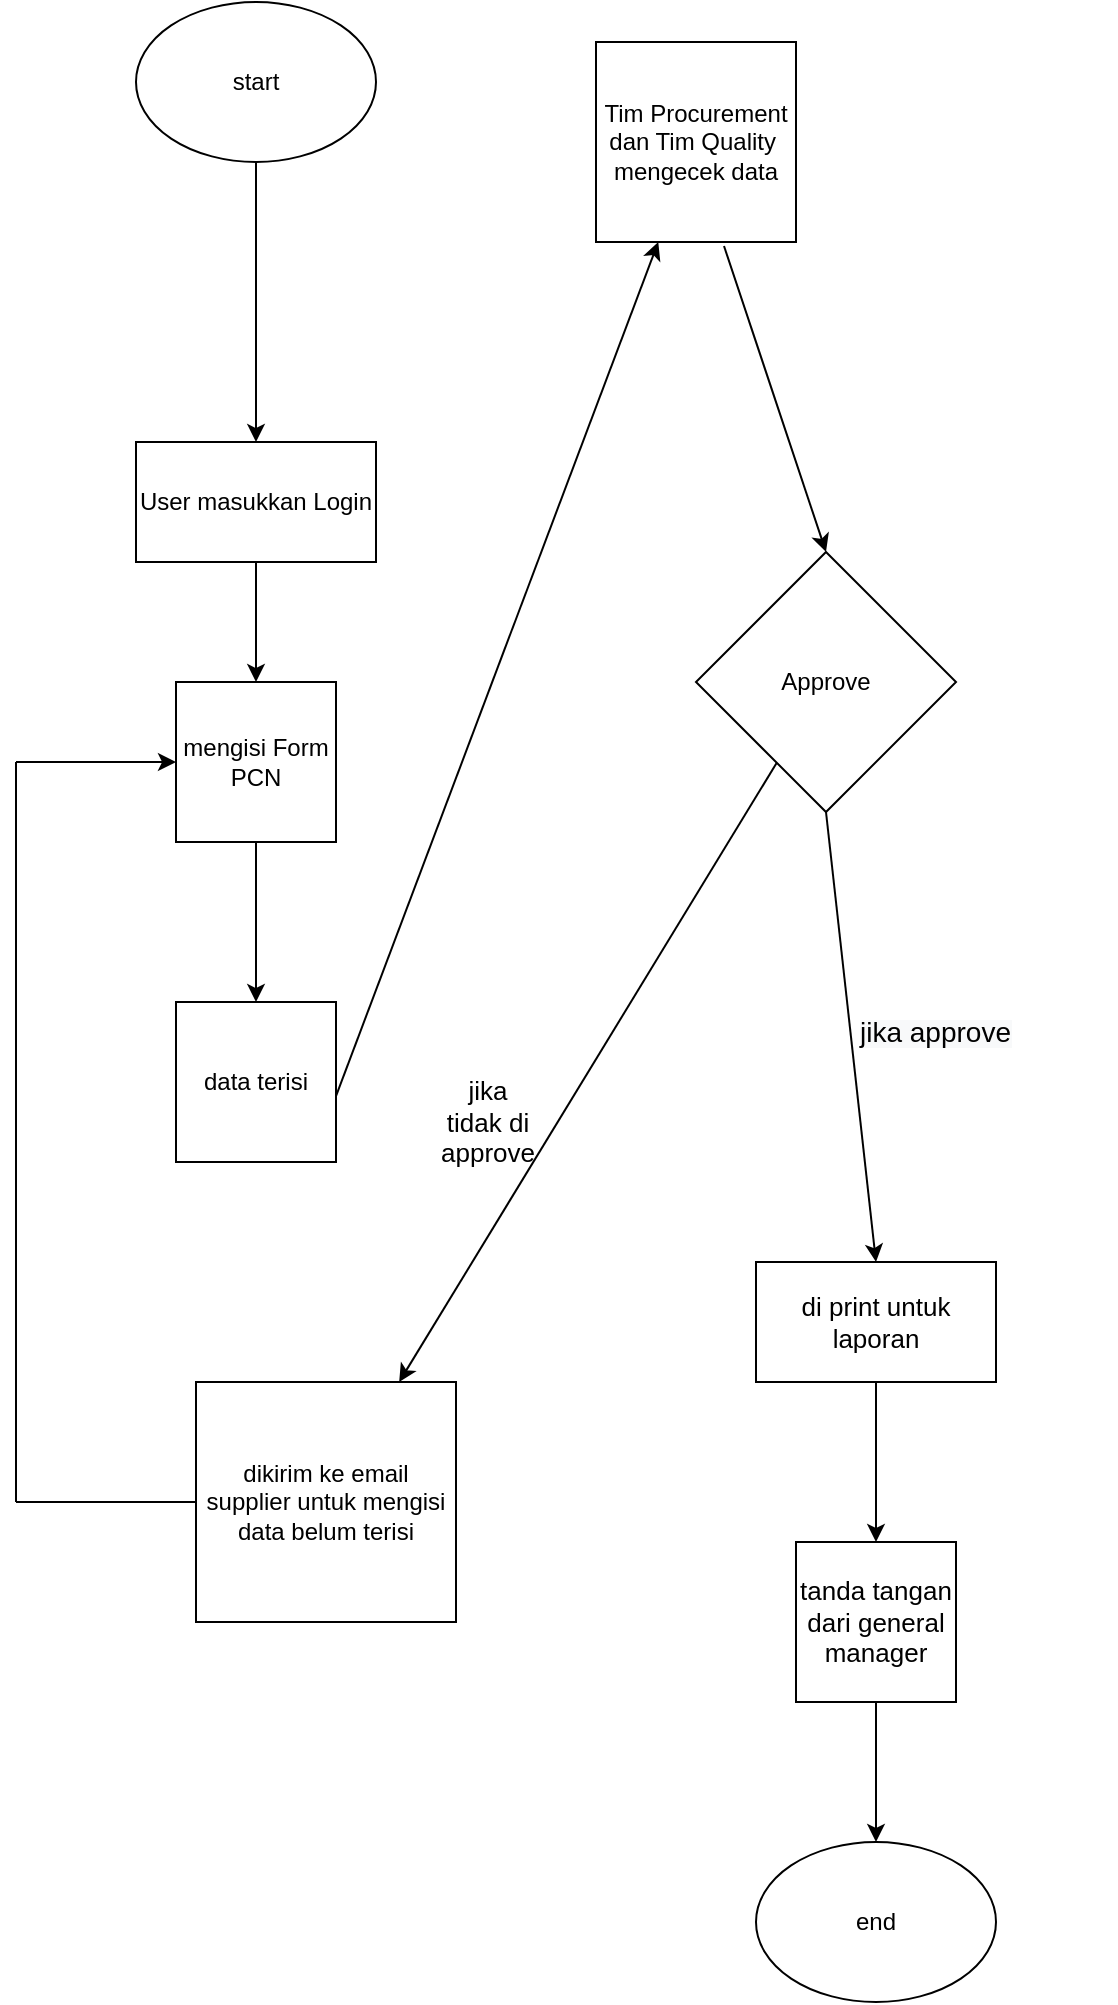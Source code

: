 <mxfile version="20.5.3" type="device"><diagram id="9ZCm1DIIqoyo-kPFBvEN" name="Halaman-1"><mxGraphModel dx="1673" dy="934" grid="1" gridSize="10" guides="1" tooltips="1" connect="1" arrows="1" fold="1" page="1" pageScale="1" pageWidth="827" pageHeight="1169" math="0" shadow="0"><root><mxCell id="0"/><mxCell id="1" parent="0"/><mxCell id="cI4mOwFU-aLUDgMby7QH-1" value="start" style="ellipse;whiteSpace=wrap;html=1;" vertex="1" parent="1"><mxGeometry x="120" y="180" width="120" height="80" as="geometry"/></mxCell><mxCell id="cI4mOwFU-aLUDgMby7QH-2" value="mengisi Form PCN" style="whiteSpace=wrap;html=1;aspect=fixed;" vertex="1" parent="1"><mxGeometry x="140" y="520" width="80" height="80" as="geometry"/></mxCell><mxCell id="cI4mOwFU-aLUDgMby7QH-3" value="" style="endArrow=classic;html=1;rounded=0;exitX=0.5;exitY=0;exitDx=0;exitDy=0;entryX=0.5;entryY=0;entryDx=0;entryDy=0;" edge="1" parent="1" target="cI4mOwFU-aLUDgMby7QH-2"><mxGeometry width="50" height="50" relative="1" as="geometry"><mxPoint x="180" y="460" as="sourcePoint"/><mxPoint x="440" y="480" as="targetPoint"/></mxGeometry></mxCell><mxCell id="cI4mOwFU-aLUDgMby7QH-4" value="data terisi" style="whiteSpace=wrap;html=1;aspect=fixed;" vertex="1" parent="1"><mxGeometry x="140" y="680" width="80" height="80" as="geometry"/></mxCell><mxCell id="cI4mOwFU-aLUDgMby7QH-5" value="" style="endArrow=classic;html=1;rounded=0;exitX=0.25;exitY=1;exitDx=0;exitDy=0;entryX=0.5;entryY=0;entryDx=0;entryDy=0;" edge="1" parent="1" source="cI4mOwFU-aLUDgMby7QH-2" target="cI4mOwFU-aLUDgMby7QH-4"><mxGeometry width="50" height="50" relative="1" as="geometry"><mxPoint x="390" y="510" as="sourcePoint"/><mxPoint x="440" y="460" as="targetPoint"/><Array as="points"><mxPoint x="180" y="600"/></Array></mxGeometry></mxCell><mxCell id="cI4mOwFU-aLUDgMby7QH-6" value="Tim Procurement dan Tim Quality&amp;nbsp;&lt;br&gt;mengecek data" style="whiteSpace=wrap;html=1;aspect=fixed;" vertex="1" parent="1"><mxGeometry x="350" y="200" width="100" height="100" as="geometry"/></mxCell><mxCell id="cI4mOwFU-aLUDgMby7QH-7" value="" style="endArrow=classic;html=1;rounded=0;exitX=1;exitY=0.588;exitDx=0;exitDy=0;exitPerimeter=0;" edge="1" parent="1" source="cI4mOwFU-aLUDgMby7QH-4" target="cI4mOwFU-aLUDgMby7QH-6"><mxGeometry width="50" height="50" relative="1" as="geometry"><mxPoint x="390" y="500" as="sourcePoint"/><mxPoint x="440" y="450" as="targetPoint"/></mxGeometry></mxCell><mxCell id="cI4mOwFU-aLUDgMby7QH-8" style="edgeStyle=orthogonalEdgeStyle;rounded=0;orthogonalLoop=1;jettySize=auto;html=1;exitX=0.5;exitY=0;exitDx=0;exitDy=0;" edge="1" parent="1"><mxGeometry relative="1" as="geometry"><mxPoint x="519" y="540" as="sourcePoint"/><mxPoint x="519" y="540" as="targetPoint"/></mxGeometry></mxCell><mxCell id="cI4mOwFU-aLUDgMby7QH-9" value="Approve" style="rhombus;whiteSpace=wrap;html=1;" vertex="1" parent="1"><mxGeometry x="400" y="455" width="130" height="130" as="geometry"/></mxCell><mxCell id="cI4mOwFU-aLUDgMby7QH-11" value="" style="endArrow=classic;html=1;rounded=0;exitX=0.5;exitY=1;exitDx=0;exitDy=0;" edge="1" parent="1" source="cI4mOwFU-aLUDgMby7QH-9"><mxGeometry width="50" height="50" relative="1" as="geometry"><mxPoint x="390" y="650" as="sourcePoint"/><mxPoint x="490" y="810" as="targetPoint"/></mxGeometry></mxCell><mxCell id="cI4mOwFU-aLUDgMby7QH-12" value="end" style="ellipse;whiteSpace=wrap;html=1;" vertex="1" parent="1"><mxGeometry x="430" y="1100" width="120" height="80" as="geometry"/></mxCell><mxCell id="cI4mOwFU-aLUDgMby7QH-13" value="User masukkan Login" style="rounded=0;whiteSpace=wrap;html=1;" vertex="1" parent="1"><mxGeometry x="120" y="400" width="120" height="60" as="geometry"/></mxCell><mxCell id="cI4mOwFU-aLUDgMby7QH-14" value="" style="endArrow=classic;html=1;rounded=0;exitX=0.5;exitY=1;exitDx=0;exitDy=0;entryX=0.5;entryY=0;entryDx=0;entryDy=0;" edge="1" parent="1" source="cI4mOwFU-aLUDgMby7QH-1" target="cI4mOwFU-aLUDgMby7QH-13"><mxGeometry width="50" height="50" relative="1" as="geometry"><mxPoint x="180" y="340" as="sourcePoint"/><mxPoint x="230" y="290" as="targetPoint"/></mxGeometry></mxCell><mxCell id="cI4mOwFU-aLUDgMby7QH-16" value="&lt;span style=&quot;color: rgb(0, 0, 0); font-family: Helvetica; font-style: normal; font-variant-ligatures: normal; font-variant-caps: normal; font-weight: 400; letter-spacing: normal; orphans: 2; text-align: left; text-indent: 0px; text-transform: none; widows: 2; word-spacing: 0px; -webkit-text-stroke-width: 0px; background-color: rgb(248, 249, 250); text-decoration-thickness: initial; text-decoration-style: initial; text-decoration-color: initial; float: none; display: inline !important;&quot;&gt;&lt;font style=&quot;font-size: 14px;&quot;&gt;jika approve&lt;/font&gt;&lt;/span&gt;" style="text;whiteSpace=wrap;html=1;" vertex="1" parent="1"><mxGeometry x="480" y="680" width="130" height="40" as="geometry"/></mxCell><mxCell id="cI4mOwFU-aLUDgMby7QH-17" value="" style="endArrow=classic;html=1;rounded=0;exitX=0.64;exitY=1.02;exitDx=0;exitDy=0;exitPerimeter=0;entryX=0.5;entryY=0;entryDx=0;entryDy=0;" edge="1" parent="1" source="cI4mOwFU-aLUDgMby7QH-6" target="cI4mOwFU-aLUDgMby7QH-9"><mxGeometry width="50" height="50" relative="1" as="geometry"><mxPoint x="390" y="540" as="sourcePoint"/><mxPoint x="485.593" y="390" as="targetPoint"/></mxGeometry></mxCell><mxCell id="cI4mOwFU-aLUDgMby7QH-18" value="dikirim ke email supplier untuk mengisi data belum terisi" style="rounded=0;whiteSpace=wrap;html=1;" vertex="1" parent="1"><mxGeometry x="150" y="870" width="130" height="120" as="geometry"/></mxCell><mxCell id="cI4mOwFU-aLUDgMby7QH-19" value="" style="endArrow=classic;html=1;rounded=0;" edge="1" parent="1" source="cI4mOwFU-aLUDgMby7QH-9" target="cI4mOwFU-aLUDgMby7QH-18"><mxGeometry width="50" height="50" relative="1" as="geometry"><mxPoint x="330" y="720" as="sourcePoint"/><mxPoint x="440" y="560" as="targetPoint"/></mxGeometry></mxCell><mxCell id="cI4mOwFU-aLUDgMby7QH-22" value="" style="endArrow=none;html=1;rounded=0;entryX=0;entryY=0.5;entryDx=0;entryDy=0;" edge="1" parent="1" target="cI4mOwFU-aLUDgMby7QH-18"><mxGeometry width="50" height="50" relative="1" as="geometry"><mxPoint x="60" y="930" as="sourcePoint"/><mxPoint x="440" y="760" as="targetPoint"/></mxGeometry></mxCell><mxCell id="cI4mOwFU-aLUDgMby7QH-24" value="" style="endArrow=none;html=1;rounded=0;" edge="1" parent="1"><mxGeometry width="50" height="50" relative="1" as="geometry"><mxPoint x="60" y="930" as="sourcePoint"/><mxPoint x="60" y="560" as="targetPoint"/></mxGeometry></mxCell><mxCell id="cI4mOwFU-aLUDgMby7QH-26" value="" style="endArrow=classic;html=1;rounded=0;entryX=0;entryY=0.5;entryDx=0;entryDy=0;" edge="1" parent="1" target="cI4mOwFU-aLUDgMby7QH-2"><mxGeometry width="50" height="50" relative="1" as="geometry"><mxPoint x="60" y="560" as="sourcePoint"/><mxPoint x="440" y="760" as="targetPoint"/></mxGeometry></mxCell><mxCell id="cI4mOwFU-aLUDgMby7QH-27" value="&lt;div style=&quot;text-align: center;&quot;&gt;&lt;span style=&quot;background-color: initial;&quot;&gt;&lt;font style=&quot;font-size: 13px;&quot;&gt;jika tidak di approve&lt;/font&gt;&lt;/span&gt;&lt;/div&gt;" style="text;whiteSpace=wrap;html=1;" vertex="1" parent="1"><mxGeometry x="270" y="710" width="50" height="40" as="geometry"/></mxCell><mxCell id="cI4mOwFU-aLUDgMby7QH-28" value="di print untuk laporan" style="rounded=0;whiteSpace=wrap;html=1;fontSize=13;" vertex="1" parent="1"><mxGeometry x="430" y="810" width="120" height="60" as="geometry"/></mxCell><mxCell id="cI4mOwFU-aLUDgMby7QH-29" value="" style="endArrow=classic;html=1;rounded=0;fontSize=13;exitX=0.5;exitY=1;exitDx=0;exitDy=0;" edge="1" parent="1" source="cI4mOwFU-aLUDgMby7QH-28"><mxGeometry width="50" height="50" relative="1" as="geometry"><mxPoint x="670" y="1070" as="sourcePoint"/><mxPoint x="490" y="950" as="targetPoint"/></mxGeometry></mxCell><mxCell id="cI4mOwFU-aLUDgMby7QH-30" value="tanda tangan dari general manager" style="whiteSpace=wrap;html=1;aspect=fixed;fontSize=13;" vertex="1" parent="1"><mxGeometry x="450" y="950" width="80" height="80" as="geometry"/></mxCell><mxCell id="cI4mOwFU-aLUDgMby7QH-32" value="" style="endArrow=classic;html=1;rounded=0;fontSize=13;exitX=0.5;exitY=1;exitDx=0;exitDy=0;" edge="1" parent="1" source="cI4mOwFU-aLUDgMby7QH-30" target="cI4mOwFU-aLUDgMby7QH-12"><mxGeometry width="50" height="50" relative="1" as="geometry"><mxPoint x="490" y="1040" as="sourcePoint"/><mxPoint x="440" y="940" as="targetPoint"/></mxGeometry></mxCell></root></mxGraphModel></diagram></mxfile>